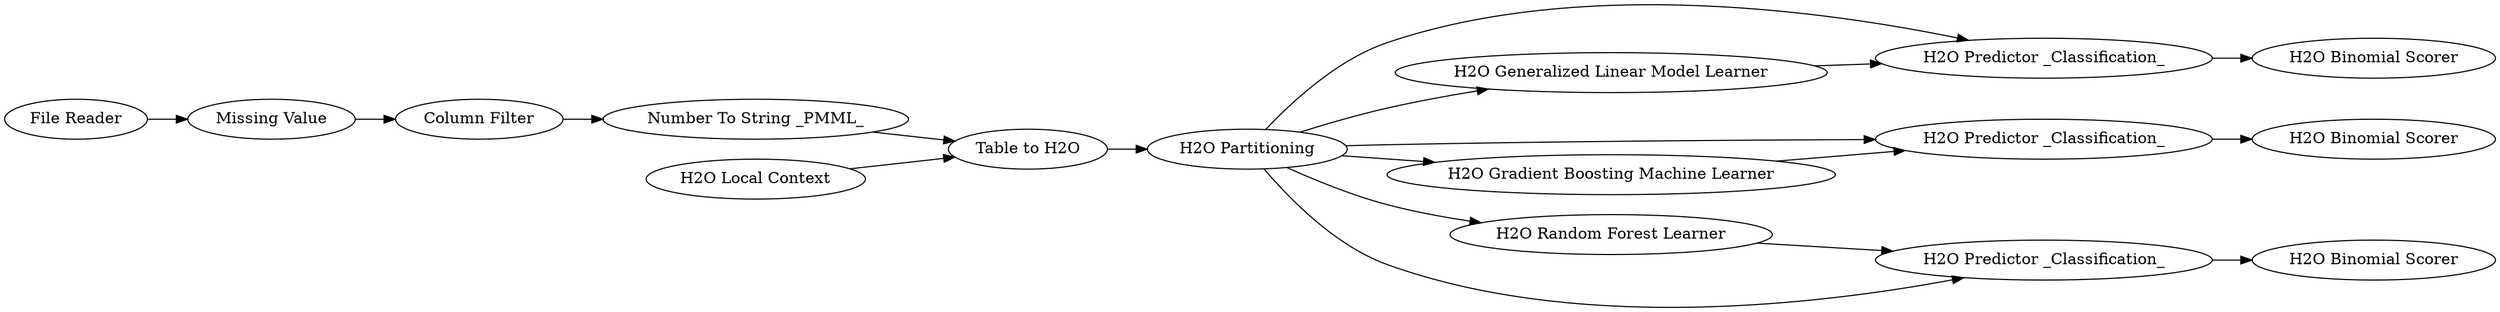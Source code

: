 digraph {
	"545941179677547291_17" [label="H2O Predictor _Classification_"]
	"545941179677547291_12" [label="Number To String _PMML_"]
	"545941179677547291_14" [label="H2O Binomial Scorer"]
	"545941179677547291_18" [label="H2O Binomial Scorer"]
	"545941179677547291_9" [label="H2O Predictor _Classification_"]
	"545941179677547291_16" [label="H2O Generalized Linear Model Learner"]
	"545941179677547291_13" [label="H2O Random Forest Learner"]
	"545941179677547291_2" [label="Missing Value"]
	"545941179677547291_1" [label="File Reader"]
	"545941179677547291_8" [label="H2O Partitioning"]
	"545941179677547291_10" [label="H2O Binomial Scorer"]
	"545941179677547291_5" [label="Column Filter"]
	"545941179677547291_6" [label="Table to H2O"]
	"545941179677547291_7" [label="H2O Gradient Boosting Machine Learner"]
	"545941179677547291_3" [label="H2O Local Context"]
	"545941179677547291_15" [label="H2O Predictor _Classification_"]
	"545941179677547291_6" -> "545941179677547291_8"
	"545941179677547291_8" -> "545941179677547291_7"
	"545941179677547291_8" -> "545941179677547291_13"
	"545941179677547291_8" -> "545941179677547291_17"
	"545941179677547291_12" -> "545941179677547291_6"
	"545941179677547291_5" -> "545941179677547291_12"
	"545941179677547291_8" -> "545941179677547291_16"
	"545941179677547291_7" -> "545941179677547291_9"
	"545941179677547291_15" -> "545941179677547291_14"
	"545941179677547291_1" -> "545941179677547291_2"
	"545941179677547291_3" -> "545941179677547291_6"
	"545941179677547291_2" -> "545941179677547291_5"
	"545941179677547291_17" -> "545941179677547291_18"
	"545941179677547291_9" -> "545941179677547291_10"
	"545941179677547291_13" -> "545941179677547291_15"
	"545941179677547291_16" -> "545941179677547291_17"
	"545941179677547291_8" -> "545941179677547291_9"
	"545941179677547291_8" -> "545941179677547291_15"
	rankdir=LR
}
